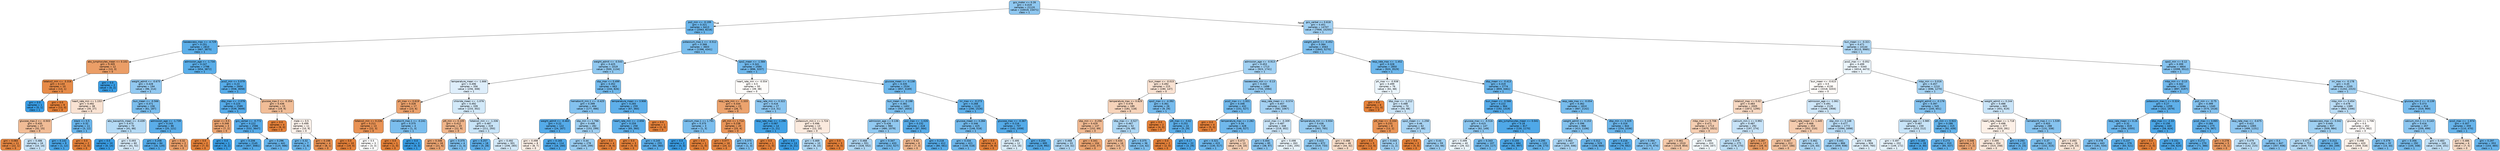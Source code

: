 digraph Tree {
node [shape=box, style="filled, rounded", color="black", fontname="helvetica"] ;
edge [fontname="helvetica"] ;
0 [label="gcs_motor <= 0.26\ngini = 0.419\nsamples = 21120\nvalue = [10019, 23471]\nclass = 1", fillcolor="#8ec7f0"] ;
1 [label="po2_min <= -0.199\ngini = 0.321\nsamples = 6413\nvalue = [2063, 8216]\nclass = 1", fillcolor="#6bb6ec"] ;
0 -> 1 [labeldistance=2.5, labelangle=45, headlabel="True"] ;
2 [label="baseexcess_max <= -4.729\ngini = 0.251\nsamples = 2810\nvalue = [667, 3875]\nclass = 1", fillcolor="#5baee9"] ;
1 -> 2 ;
3 [label="abs_lymphocytes_mean <= 0.102\ngini = 0.305\nsamples = 12\nvalue = [13, 3]\nclass = 0", fillcolor="#eb9e67"] ;
2 -> 3 ;
4 [label="totalco2_min <= -3.316\ngini = 0.133\nsamples = 10\nvalue = [13, 1]\nclass = 0", fillcolor="#e78b48"] ;
3 -> 4 ;
5 [label="gini = 0.0\nsamples = 1\nvalue = [0, 1]\nclass = 1", fillcolor="#399de5"] ;
4 -> 5 ;
6 [label="gini = 0.0\nsamples = 9\nvalue = [13, 0]\nclass = 0", fillcolor="#e58139"] ;
4 -> 6 ;
7 [label="gini = 0.0\nsamples = 2\nvalue = [0, 2]\nclass = 1", fillcolor="#399de5"] ;
3 -> 7 ;
8 [label="admission_age <= -1.734\ngini = 0.247\nsamples = 2798\nvalue = [654, 3872]\nclass = 1", fillcolor="#5aaee9"] ;
2 -> 8 ;
9 [label="weight_admit <= -0.675\ngini = 0.428\nsamples = 194\nvalue = [96, 214]\nclass = 1", fillcolor="#92c9f1"] ;
8 -> 9 ;
10 [label="heart_rate_min <= 1.153\ngini = 0.492\nsamples = 38\nvalue = [35, 27]\nclass = 0", fillcolor="#f9e2d2"] ;
9 -> 10 ;
11 [label="glucose_max.2 <= -0.503\ngini = 0.435\nsamples = 27\nvalue = [32, 15]\nclass = 0", fillcolor="#f1bc96"] ;
10 -> 11 ;
12 [label="gini = 0.083\nsamples = 11\nvalue = [22, 1]\nclass = 0", fillcolor="#e68742"] ;
11 -> 12 ;
13 [label="gini = 0.486\nsamples = 16\nvalue = [10, 14]\nclass = 1", fillcolor="#c6e3f8"] ;
11 -> 13 ;
14 [label="black <= 0.5\ngini = 0.32\nsamples = 11\nvalue = [3, 12]\nclass = 1", fillcolor="#6ab6ec"] ;
10 -> 14 ;
15 [label="gini = 0.142\nsamples = 9\nvalue = [1, 12]\nclass = 1", fillcolor="#49a5e7"] ;
14 -> 15 ;
16 [label="gini = 0.0\nsamples = 2\nvalue = [2, 0]\nclass = 0", fillcolor="#e58139"] ;
14 -> 16 ;
17 [label="bun_mean <= -0.566\ngini = 0.371\nsamples = 156\nvalue = [61, 187]\nclass = 1", fillcolor="#7abded"] ;
9 -> 17 ;
18 [label="abs_basophils_mean <= -0.439\ngini = 0.473\nsamples = 70\nvalue = [41, 66]\nclass = 1", fillcolor="#b4daf5"] ;
17 -> 18 ;
19 [label="gini = 0.0\nsamples = 10\nvalue = [0, 14]\nclass = 1", fillcolor="#399de5"] ;
18 -> 19 ;
20 [label="gini = 0.493\nsamples = 60\nvalue = [41, 52]\nclass = 1", fillcolor="#d5eafa"] ;
18 -> 20 ;
21 [label="admission_age <= -1.739\ngini = 0.243\nsamples = 86\nvalue = [20, 121]\nclass = 1", fillcolor="#5aade9"] ;
17 -> 21 ;
22 [label="gini = 0.208\nsamples = 84\nvalue = [16, 120]\nclass = 1", fillcolor="#53aae8"] ;
21 -> 22 ;
23 [label="gini = 0.32\nsamples = 2\nvalue = [4, 1]\nclass = 0", fillcolor="#eca06a"] ;
21 -> 23 ;
24 [label="pco2_min <= 5.079\ngini = 0.23\nsamples = 2604\nvalue = [558, 3658]\nclass = 1", fillcolor="#57ace9"] ;
8 -> 24 ;
25 [label="dbp_max <= -2.076\ngini = 0.224\nsamples = 2589\nvalue = [539, 3649]\nclass = 1", fillcolor="#56abe9"] ;
24 -> 25 ;
26 [label="asian <= 0.5\ngini = 0.346\nsamples = 3\nvalue = [7, 2]\nclass = 0", fillcolor="#eca572"] ;
25 -> 26 ;
27 [label="gini = 0.0\nsamples = 2\nvalue = [7, 0]\nclass = 0", fillcolor="#e58139"] ;
26 -> 27 ;
28 [label="gini = 0.0\nsamples = 1\nvalue = [0, 2]\nclass = 1", fillcolor="#399de5"] ;
26 -> 28 ;
29 [label="gcs_verbal <= -0.772\ngini = 0.222\nsamples = 2586\nvalue = [532, 3647]\nclass = 1", fillcolor="#56abe9"] ;
25 -> 29 ;
30 [label="gini = 0.206\nsamples = 2145\nvalue = [407, 3081]\nclass = 1", fillcolor="#53aae8"] ;
29 -> 30 ;
31 [label="gini = 0.296\nsamples = 441\nvalue = [125, 566]\nclass = 1", fillcolor="#65b3eb"] ;
29 -> 31 ;
32 [label="glucose_max.2 <= -0.354\ngini = 0.436\nsamples = 15\nvalue = [19, 9]\nclass = 0", fillcolor="#f1bd97"] ;
24 -> 32 ;
33 [label="gini = 0.0\nsamples = 4\nvalue = [9, 0]\nclass = 0", fillcolor="#e58139"] ;
32 -> 33 ;
34 [label="male <= 0.5\ngini = 0.499\nsamples = 11\nvalue = [10, 9]\nclass = 0", fillcolor="#fcf2eb"] ;
32 -> 34 ;
35 [label="gini = 0.32\nsamples = 7\nvalue = [2, 8]\nclass = 1", fillcolor="#6ab6ec"] ;
34 -> 35 ;
36 [label="gini = 0.198\nsamples = 4\nvalue = [8, 1]\nclass = 0", fillcolor="#e89152"] ;
34 -> 36 ;
37 [label="potassium_max.1 <= -0.512\ngini = 0.368\nsamples = 3603\nvalue = [1396, 4341]\nclass = 1", fillcolor="#79bded"] ;
1 -> 37 ;
38 [label="weight_admit <= -0.543\ngini = 0.425\nsamples = 1019\nvalue = [500, 1134]\nclass = 1", fillcolor="#90c8f0"] ;
37 -> 38 ;
39 [label="temperature_mean <= -1.666\ngini = 0.496\nsamples = 356\nvalue = [256, 308]\nclass = 1", fillcolor="#deeefb"] ;
38 -> 39 ;
40 [label="ph_max <= 0.619\ngini = 0.328\nsamples = 17\nvalue = [23, 6]\nclass = 0", fillcolor="#eca26d"] ;
39 -> 40 ;
41 [label="totalco2_min <= 0.226\ngini = 0.211\nsamples = 13\nvalue = [22, 3]\nclass = 0", fillcolor="#e99254"] ;
40 -> 41 ;
42 [label="gini = 0.0\nsamples = 10\nvalue = [19, 0]\nclass = 0", fillcolor="#e58139"] ;
41 -> 42 ;
43 [label="gini = 0.5\nsamples = 3\nvalue = [3, 3]\nclass = 0", fillcolor="#ffffff"] ;
41 -> 43 ;
44 [label="hematocrit_max.1 <= -0.241\ngini = 0.375\nsamples = 4\nvalue = [1, 3]\nclass = 1", fillcolor="#7bbeee"] ;
40 -> 44 ;
45 [label="gini = 0.0\nsamples = 1\nvalue = [1, 0]\nclass = 0", fillcolor="#e58139"] ;
44 -> 45 ;
46 [label="gini = 0.0\nsamples = 3\nvalue = [0, 3]\nclass = 1", fillcolor="#399de5"] ;
44 -> 46 ;
47 [label="chloride_mean <= -1.076\ngini = 0.492\nsamples = 339\nvalue = [233, 302]\nclass = 1", fillcolor="#d2e9f9"] ;
39 -> 47 ;
48 [label="ptt_min <= 0.105\ngini = 0.412\nsamples = 20\nvalue = [22, 9]\nclass = 0", fillcolor="#f0b58a"] ;
47 -> 48 ;
49 [label="gini = 0.346\nsamples = 16\nvalue = [21, 6]\nclass = 0", fillcolor="#eca572"] ;
48 -> 49 ;
50 [label="gini = 0.375\nsamples = 4\nvalue = [1, 3]\nclass = 1", fillcolor="#7bbeee"] ;
48 -> 50 ;
51 [label="totalco2_min <= -1.336\ngini = 0.487\nsamples = 319\nvalue = [211, 293]\nclass = 1", fillcolor="#c8e4f8"] ;
47 -> 51 ;
52 [label="gini = 0.257\nsamples = 18\nvalue = [5, 28]\nclass = 1", fillcolor="#5caeea"] ;
51 -> 52 ;
53 [label="gini = 0.492\nsamples = 301\nvalue = [206, 265]\nclass = 1", fillcolor="#d3e9f9"] ;
51 -> 53 ;
54 [label="sbp_max <= 0.499\ngini = 0.352\nsamples = 663\nvalue = [244, 826]\nclass = 1", fillcolor="#73baed"] ;
38 -> 54 ;
55 [label="hematocrit_min.1 <= -0.425\ngini = 0.399\nsamples = 404\nvalue = [177, 466]\nclass = 1", fillcolor="#84c2ef"] ;
54 -> 55 ;
56 [label="weight_admit <= -0.463\ngini = 0.22\nsamples = 122\nvalue = [24, 167]\nclass = 1", fillcolor="#55abe9"] ;
55 -> 56 ;
57 [label="gini = 0.498\nsamples = 8\nvalue = [8, 7]\nclass = 0", fillcolor="#fcefe6"] ;
56 -> 57 ;
58 [label="gini = 0.165\nsamples = 114\nvalue = [16, 160]\nclass = 1", fillcolor="#4da7e8"] ;
56 -> 58 ;
59 [label="sbp_min <= 1.766\ngini = 0.448\nsamples = 282\nvalue = [153, 299]\nclass = 1", fillcolor="#9ecff2"] ;
55 -> 59 ;
60 [label="gini = 0.44\nsamples = 278\nvalue = [145, 299]\nclass = 1", fillcolor="#99cdf2"] ;
59 -> 60 ;
61 [label="gini = 0.0\nsamples = 4\nvalue = [8, 0]\nclass = 0", fillcolor="#e58139"] ;
59 -> 61 ;
62 [label="temperature_mean <= 3.908\ngini = 0.265\nsamples = 259\nvalue = [67, 360]\nclass = 1", fillcolor="#5eafea"] ;
54 -> 62 ;
63 [label="heart_rate_min <= -2.656\ngini = 0.259\nsamples = 258\nvalue = [65, 360]\nclass = 1", fillcolor="#5dafea"] ;
62 -> 63 ;
64 [label="gini = 0.0\nsamples = 3\nvalue = [5, 0]\nclass = 0", fillcolor="#e58139"] ;
63 -> 64 ;
65 [label="gini = 0.245\nsamples = 255\nvalue = [60, 360]\nclass = 1", fillcolor="#5aade9"] ;
63 -> 65 ;
66 [label="gini = 0.0\nsamples = 1\nvalue = [2, 0]\nclass = 0", fillcolor="#e58139"] ;
62 -> 66 ;
67 [label="spo2_mean <= -1.584\ngini = 0.341\nsamples = 2584\nvalue = [896, 3207]\nclass = 1", fillcolor="#70b8ec"] ;
37 -> 67 ;
68 [label="heart_rate_min <= -0.554\ngini = 0.5\nsamples = 50\nvalue = [39, 38]\nclass = 0", fillcolor="#fefcfa"] ;
67 -> 68 ;
69 [label="resp_rate_min <= -1.333\ngini = 0.334\nsamples = 23\nvalue = [26, 7]\nclass = 0", fillcolor="#eca36e"] ;
68 -> 69 ;
70 [label="calcium_max.1 <= 1.791\ngini = 0.375\nsamples = 3\nvalue = [1, 3]\nclass = 1", fillcolor="#7bbeee"] ;
69 -> 70 ;
71 [label="gini = 0.0\nsamples = 2\nvalue = [0, 3]\nclass = 1", fillcolor="#399de5"] ;
70 -> 71 ;
72 [label="gini = 0.0\nsamples = 1\nvalue = [1, 0]\nclass = 0", fillcolor="#e58139"] ;
70 -> 72 ;
73 [label="ptt_min <= 1.714\ngini = 0.238\nsamples = 20\nvalue = [25, 4]\nclass = 0", fillcolor="#e99559"] ;
69 -> 73 ;
74 [label="gini = 0.077\nsamples = 16\nvalue = [24, 1]\nclass = 0", fillcolor="#e68641"] ;
73 -> 74 ;
75 [label="gini = 0.375\nsamples = 4\nvalue = [1, 3]\nclass = 1", fillcolor="#7bbeee"] ;
73 -> 75 ;
76 [label="resp_rate_min <= 0.322\ngini = 0.416\nsamples = 27\nvalue = [13, 31]\nclass = 1", fillcolor="#8cc6f0"] ;
68 -> 76 ;
77 [label="resp_rate_max <= -1.296\ngini = 0.087\nsamples = 14\nvalue = [1, 21]\nclass = 1", fillcolor="#42a2e6"] ;
76 -> 77 ;
78 [label="gini = 0.0\nsamples = 1\nvalue = [1, 0]\nclass = 0", fillcolor="#e58139"] ;
77 -> 78 ;
79 [label="gini = 0.0\nsamples = 13\nvalue = [0, 21]\nclass = 1", fillcolor="#399de5"] ;
77 -> 79 ;
80 [label="potassium_min.1 <= 1.724\ngini = 0.496\nsamples = 13\nvalue = [12, 10]\nclass = 0", fillcolor="#fbeade"] ;
76 -> 80 ;
81 [label="gini = 0.469\nsamples = 10\nvalue = [6, 10]\nclass = 1", fillcolor="#b0d8f5"] ;
80 -> 81 ;
82 [label="gini = 0.0\nsamples = 3\nvalue = [6, 0]\nclass = 0", fillcolor="#e58139"] ;
80 -> 82 ;
83 [label="glucose_mean <= -0.138\ngini = 0.335\nsamples = 2534\nvalue = [857, 3169]\nclass = 1", fillcolor="#6fb8ec"] ;
67 -> 83 ;
84 [label="bun_mean <= -0.198\ngini = 0.381\nsamples = 1402\nvalue = [567, 1643]\nclass = 1", fillcolor="#7dbfee"] ;
83 -> 84 ;
85 [label="admission_age <= 0.136\ngini = 0.426\nsamples = 984\nvalue = [480, 1079]\nclass = 1", fillcolor="#91c9f1"] ;
84 -> 85 ;
86 [label="gini = 0.468\nsamples = 551\nvalue = [328, 552]\nclass = 1", fillcolor="#afd7f4"] ;
85 -> 86 ;
87 [label="gini = 0.347\nsamples = 433\nvalue = [152, 527]\nclass = 1", fillcolor="#72b9ec"] ;
85 -> 87 ;
88 [label="po2_max <= -1.026\ngini = 0.232\nsamples = 418\nvalue = [87, 564]\nclass = 1", fillcolor="#58ace9"] ;
84 -> 88 ;
89 [label="gini = 0.42\nsamples = 6\nvalue = [7, 3]\nclass = 0", fillcolor="#f0b78e"] ;
88 -> 89 ;
90 [label="gini = 0.218\nsamples = 412\nvalue = [80, 561]\nclass = 1", fillcolor="#55abe9"] ;
88 -> 90 ;
91 [label="inr_max <= -0.273\ngini = 0.268\nsamples = 1132\nvalue = [290, 1526]\nclass = 1", fillcolor="#5fb0ea"] ;
83 -> 91 ;
92 [label="glucose_mean <= 3.284\ngini = 0.346\nsamples = 425\nvalue = [148, 518]\nclass = 1", fillcolor="#72b9ec"] ;
91 -> 92 ;
93 [label="gini = 0.334\nsamples = 421\nvalue = [139, 518]\nclass = 1", fillcolor="#6eb7ec"] ;
92 -> 93 ;
94 [label="gini = 0.0\nsamples = 4\nvalue = [9, 0]\nclass = 0", fillcolor="#e58139"] ;
92 -> 94 ;
95 [label="glucose_max <= -0.367\ngini = 0.216\nsamples = 707\nvalue = [142, 1008]\nclass = 1", fillcolor="#55abe9"] ;
91 -> 95 ;
96 [label="gini = 0.495\nsamples = 12\nvalue = [13, 16]\nclass = 1", fillcolor="#daedfa"] ;
95 -> 96 ;
97 [label="gini = 0.204\nsamples = 695\nvalue = [129, 992]\nclass = 1", fillcolor="#53aae8"] ;
95 -> 97 ;
98 [label="gcs_verbal <= 0.618\ngini = 0.451\nsamples = 14707\nvalue = [7956, 15255]\nclass = 1", fillcolor="#a0d0f3"] ;
0 -> 98 [labeldistance=2.5, labelangle=-45, headlabel="False"] ;
99 [label="weight_admit <= -0.452\ngini = 0.384\nsamples = 4563\nvalue = [1843, 5270]\nclass = 1", fillcolor="#7ebfee"] ;
98 -> 99 ;
100 [label="admission_age <= -0.913\ngini = 0.453\nsamples = 1713\nvalue = [923, 1741]\nclass = 1", fillcolor="#a2d1f3"] ;
99 -> 100 ;
101 [label="bun_mean <= -0.015\ngini = 0.492\nsamples = 215\nvalue = [190, 147]\nclass = 0", fillcolor="#f9e2d2"] ;
100 -> 101 ;
102 [label="temperature_max <= 0.829\ngini = 0.478\nsamples = 189\nvalue = [181, 118]\nclass = 0", fillcolor="#f6d3ba"] ;
101 -> 102 ;
103 [label="sbp_min <= -0.256\ngini = 0.429\nsamples = 137\nvalue = [152, 69]\nclass = 0", fillcolor="#f1ba93"] ;
102 -> 103 ;
104 [label="gini = 0.468\nsamples = 33\nvalue = [19, 32]\nclass = 1", fillcolor="#afd7f4"] ;
103 -> 104 ;
105 [label="gini = 0.341\nsamples = 104\nvalue = [133, 37]\nclass = 0", fillcolor="#eca470"] ;
103 -> 105 ;
106 [label="dbp_max <= -0.527\ngini = 0.467\nsamples = 52\nvalue = [29, 49]\nclass = 1", fillcolor="#aed7f4"] ;
102 -> 106 ;
107 [label="gini = 0.434\nsamples = 16\nvalue = [15, 7]\nclass = 0", fillcolor="#f1bc95"] ;
106 -> 107 ;
108 [label="gini = 0.375\nsamples = 36\nvalue = [14, 42]\nclass = 1", fillcolor="#7bbeee"] ;
106 -> 108 ;
109 [label="spo2_max <= -4.392\ngini = 0.361\nsamples = 26\nvalue = [9, 29]\nclass = 1", fillcolor="#76bbed"] ;
101 -> 109 ;
110 [label="gini = 0.0\nsamples = 2\nvalue = [4, 0]\nclass = 0", fillcolor="#e58139"] ;
109 -> 110 ;
111 [label="ptt_max <= -0.62\ngini = 0.251\nsamples = 24\nvalue = [5, 29]\nclass = 1", fillcolor="#5baee9"] ;
109 -> 111 ;
112 [label="gini = 0.0\nsamples = 2\nvalue = [2, 0]\nclass = 0", fillcolor="#e58139"] ;
111 -> 112 ;
113 [label="gini = 0.17\nsamples = 22\nvalue = [3, 29]\nclass = 1", fillcolor="#4da7e8"] ;
111 -> 113 ;
114 [label="baseexcess_min <= -0.13\ngini = 0.432\nsamples = 1498\nvalue = [733, 1594]\nclass = 1", fillcolor="#94caf1"] ;
100 -> 114 ;
115 [label="pco2_max <= -1.931\ngini = 0.346\nsamples = 432\nvalue = [151, 527]\nclass = 1", fillcolor="#72b9ec"] ;
114 -> 115 ;
116 [label="gini = 0.0\nsamples = 4\nvalue = [5, 0]\nclass = 0", fillcolor="#e58139"] ;
115 -> 116 ;
117 [label="temperature_max <= 2.282\ngini = 0.34\nsamples = 428\nvalue = [146, 527]\nclass = 1", fillcolor="#70b8ec"] ;
115 -> 117 ;
118 [label="gini = 0.321\nsamples = 415\nvalue = [130, 517]\nclass = 1", fillcolor="#6bb6ec"] ;
117 -> 118 ;
119 [label="gini = 0.473\nsamples = 13\nvalue = [16, 10]\nclass = 0", fillcolor="#f5d0b5"] ;
117 -> 119 ;
120 [label="resp_rate_mean <= -0.574\ngini = 0.457\nsamples = 1066\nvalue = [582, 1067]\nclass = 1", fillcolor="#a5d2f3"] ;
114 -> 120 ;
121 [label="pco2_max <= -0.309\ngini = 0.487\nsamples = 348\nvalue = [219, 302]\nclass = 1", fillcolor="#c9e4f8"] ;
120 -> 121 ;
122 [label="gini = 0.404\nsamples = 85\nvalue = [38, 97]\nclass = 1", fillcolor="#87c3ef"] ;
121 -> 122 ;
123 [label="gini = 0.498\nsamples = 263\nvalue = [181, 205]\nclass = 1", fillcolor="#e8f4fc"] ;
121 -> 123 ;
124 [label="temperature_min <= 0.934\ngini = 0.436\nsamples = 718\nvalue = [363, 765]\nclass = 1", fillcolor="#97ccf1"] ;
120 -> 124 ;
125 [label="gini = 0.423\nsamples = 672\nvalue = [319, 733]\nclass = 1", fillcolor="#8fc8f0"] ;
124 -> 125 ;
126 [label="gini = 0.488\nsamples = 46\nvalue = [44, 32]\nclass = 0", fillcolor="#f8ddc9"] ;
124 -> 126 ;
127 [label="resp_rate_max <= -1.452\ngini = 0.328\nsamples = 2850\nvalue = [920, 3529]\nclass = 1", fillcolor="#6db7ec"] ;
99 -> 127 ;
128 [label="ph_max <= -0.938\ngini = 0.499\nsamples = 76\nvalue = [61, 68]\nclass = 1", fillcolor="#ebf5fc"] ;
127 -> 128 ;
129 [label="gini = 0.0\nsamples = 6\nvalue = [11, 0]\nclass = 0", fillcolor="#e58139"] ;
128 -> 129 ;
130 [label="dbp_max <= -1.212\ngini = 0.488\nsamples = 70\nvalue = [50, 68]\nclass = 1", fillcolor="#cbe5f8"] ;
128 -> 130 ;
131 [label="ptt_max <= -0.334\ngini = 0.231\nsamples = 8\nvalue = [13, 2]\nclass = 0", fillcolor="#e99457"] ;
130 -> 131 ;
132 [label="gini = 0.0\nsamples = 5\nvalue = [12, 0]\nclass = 0", fillcolor="#e58139"] ;
131 -> 132 ;
133 [label="gini = 0.444\nsamples = 3\nvalue = [1, 2]\nclass = 1", fillcolor="#9ccef2"] ;
131 -> 133 ;
134 [label="spo2_mean <= -1.258\ngini = 0.46\nsamples = 62\nvalue = [37, 66]\nclass = 1", fillcolor="#a8d4f4"] ;
130 -> 134 ;
135 [label="gini = 0.0\nsamples = 3\nvalue = [5, 0]\nclass = 0", fillcolor="#e58139"] ;
134 -> 135 ;
136 [label="gini = 0.44\nsamples = 59\nvalue = [32, 66]\nclass = 1", fillcolor="#99cdf2"] ;
134 -> 136 ;
137 [label="dbp_mean <= -0.413\ngini = 0.319\nsamples = 2774\nvalue = [859, 3461]\nclass = 1", fillcolor="#6ab5eb"] ;
127 -> 137 ;
138 [label="bun_mean <= -0.566\ngini = 0.222\nsamples = 964\nvalue = [192, 1319]\nclass = 1", fillcolor="#56abe9"] ;
137 -> 138 ;
139 [label="glucose_max <= -0.516\ngini = 0.415\nsamples = 147\nvalue = [62, 149]\nclass = 1", fillcolor="#8bc6f0"] ;
138 -> 139 ;
140 [label="gini = 0.499\nsamples = 40\nvalue = [29, 32]\nclass = 1", fillcolor="#ecf6fd"] ;
139 -> 140 ;
141 [label="gini = 0.343\nsamples = 107\nvalue = [33, 117]\nclass = 1", fillcolor="#71b9ec"] ;
139 -> 141 ;
142 [label="abs_lymphocytes_mean <= 0.041\ngini = 0.18\nsamples = 817\nvalue = [130, 1170]\nclass = 1", fillcolor="#4fa8e8"] ;
138 -> 142 ;
143 [label="gini = 0.155\nsamples = 684\nvalue = [92, 997]\nclass = 1", fillcolor="#4ba6e7"] ;
142 -> 143 ;
144 [label="gini = 0.295\nsamples = 133\nvalue = [38, 173]\nclass = 1", fillcolor="#64b3eb"] ;
142 -> 144 ;
145 [label="resp_rate_max <= -0.054\ngini = 0.362\nsamples = 1810\nvalue = [667, 2142]\nclass = 1", fillcolor="#77bced"] ;
137 -> 145 ;
146 [label="weight_admit <= 0.153\ngini = 0.396\nsamples = 966\nvalue = [413, 1106]\nclass = 1", fillcolor="#83c2ef"] ;
145 -> 146 ;
147 [label="gini = 0.463\nsamples = 437\nvalue = [255, 446]\nclass = 1", fillcolor="#aad5f4"] ;
146 -> 147 ;
148 [label="gini = 0.312\nsamples = 529\nvalue = [158, 660]\nclass = 1", fillcolor="#68b4eb"] ;
146 -> 148 ;
149 [label="dbp_min <= 0.329\ngini = 0.316\nsamples = 844\nvalue = [254, 1036]\nclass = 1", fillcolor="#6ab5eb"] ;
145 -> 149 ;
150 [label="gini = 0.216\nsamples = 427\nvalue = [79, 562]\nclass = 1", fillcolor="#55abe9"] ;
149 -> 150 ;
151 [label="gini = 0.394\nsamples = 417\nvalue = [175, 474]\nclass = 1", fillcolor="#82c1ef"] ;
149 -> 151 ;
152 [label="bun_mean <= -0.321\ngini = 0.471\nsamples = 10144\nvalue = [6113, 9985]\nclass = 1", fillcolor="#b2d9f5"] ;
98 -> 152 ;
153 [label="pco2_max <= -0.052\ngini = 0.499\nsamples = 5340\nvalue = [4014, 4473]\nclass = 1", fillcolor="#ebf5fc"] ;
152 -> 153 ;
154 [label="bun_mean <= -0.615\ngini = 0.5\nsamples = 4130\nvalue = [3318, 3203]\nclass = 0", fillcolor="#fefbf8"] ;
153 -> 154 ;
155 [label="totalco2_max <= 0.02\ngini = 0.483\nsamples = 2005\nvalue = [1872, 1295]\nclass = 0", fillcolor="#f7d8c2"] ;
154 -> 155 ;
156 [label="mbp_max <= 0.708\ngini = 0.471\nsamples = 1713\nvalue = [1675, 1021]\nclass = 0", fillcolor="#f5ceb2"] ;
155 -> 156 ;
157 [label="gini = 0.461\nsamples = 1510\nvalue = [1519, 854]\nclass = 0", fillcolor="#f4c8a8"] ;
156 -> 157 ;
158 [label="gini = 0.499\nsamples = 203\nvalue = [156, 167]\nclass = 1", fillcolor="#f2f9fd"] ;
156 -> 158 ;
159 [label="calcium_min.1 <= 0.992\ngini = 0.487\nsamples = 292\nvalue = [197, 274]\nclass = 1", fillcolor="#c7e3f8"] ;
155 -> 159 ;
160 [label="gini = 0.479\nsamples = 275\nvalue = [178, 270]\nclass = 1", fillcolor="#bcdef6"] ;
159 -> 160 ;
161 [label="gini = 0.287\nsamples = 17\nvalue = [19, 4]\nclass = 0", fillcolor="#ea9c63"] ;
159 -> 161 ;
162 [label="admission_age <= -1.061\ngini = 0.491\nsamples = 2125\nvalue = [1446, 1908]\nclass = 1", fillcolor="#cfe7f9"] ;
154 -> 162 ;
163 [label="heart_rate_mean <= 1.445\ngini = 0.468\nsamples = 353\nvalue = [352, 210]\nclass = 0", fillcolor="#f5ccaf"] ;
162 -> 163 ;
164 [label="gini = 0.447\nsamples = 312\nvalue = [327, 166]\nclass = 0", fillcolor="#f2c19e"] ;
163 -> 164 ;
165 [label="gini = 0.462\nsamples = 41\nvalue = [25, 44]\nclass = 1", fillcolor="#aad5f4"] ;
163 -> 165 ;
166 [label="sbp_min <= 0.148\ngini = 0.477\nsamples = 1772\nvalue = [1094, 1698]\nclass = 1", fillcolor="#b9dcf6"] ;
162 -> 166 ;
167 [label="gini = 0.441\nsamples = 866\nvalue = [459, 938]\nclass = 1", fillcolor="#9acdf2"] ;
166 -> 167 ;
168 [label="gini = 0.496\nsamples = 906\nvalue = [635, 760]\nclass = 1", fillcolor="#deeffb"] ;
166 -> 168 ;
169 [label="mbp_min <= 0.016\ngini = 0.457\nsamples = 1210\nvalue = [696, 1270]\nclass = 1", fillcolor="#a6d3f3"] ;
153 -> 169 ;
170 [label="weight_admit <= -0.176\ngini = 0.397\nsamples = 545\nvalue = [245, 651]\nclass = 1", fillcolor="#84c2ef"] ;
169 -> 170 ;
171 [label="admission_age <= 0.985\ngini = 0.487\nsamples = 230\nvalue = [153, 212]\nclass = 1", fillcolor="#c8e4f8"] ;
170 -> 171 ;
172 [label="gini = 0.497\nsamples = 202\nvalue = [149, 172]\nclass = 1", fillcolor="#e5f2fc"] ;
171 -> 172 ;
173 [label="gini = 0.165\nsamples = 28\nvalue = [4, 40]\nclass = 1", fillcolor="#4da7e8"] ;
171 -> 173 ;
174 [label="ph_min <= 0.922\ngini = 0.286\nsamples = 315\nvalue = [92, 439]\nclass = 1", fillcolor="#62b2ea"] ;
170 -> 174 ;
175 [label="gini = 0.273\nsamples = 310\nvalue = [85, 437]\nclass = 1", fillcolor="#60b0ea"] ;
174 -> 175 ;
176 [label="gini = 0.346\nsamples = 5\nvalue = [7, 2]\nclass = 0", fillcolor="#eca572"] ;
174 -> 176 ;
177 [label="weight_admit <= 0.244\ngini = 0.488\nsamples = 665\nvalue = [451, 619]\nclass = 1", fillcolor="#c9e4f8"] ;
169 -> 177 ;
178 [label="heart_rate_mean <= 1.718\ngini = 0.498\nsamples = 377\nvalue = [320, 281]\nclass = 0", fillcolor="#fcf0e7"] ;
177 -> 178 ;
179 [label="gini = 0.495\nsamples = 354\nvalue = [315, 258]\nclass = 0", fillcolor="#fae8db"] ;
178 -> 179 ;
180 [label="gini = 0.293\nsamples = 23\nvalue = [5, 23]\nclass = 1", fillcolor="#64b2eb"] ;
178 -> 180 ;
181 [label="hematocrit_max.1 <= 1.539\ngini = 0.403\nsamples = 288\nvalue = [131, 338]\nclass = 1", fillcolor="#86c3ef"] ;
177 -> 181 ;
182 [label="gini = 0.37\nsamples = 262\nvalue = [102, 315]\nclass = 1", fillcolor="#79bded"] ;
181 -> 182 ;
183 [label="gini = 0.493\nsamples = 26\nvalue = [29, 23]\nclass = 0", fillcolor="#fae5d6"] ;
181 -> 183 ;
184 [label="spo2_min <= 0.12\ngini = 0.399\nsamples = 4804\nvalue = [2099, 5512]\nclass = 1", fillcolor="#84c2ef"] ;
152 -> 184 ;
185 [label="mbp_min <= -0.13\ngini = 0.342\nsamples = 2599\nvalue = [897, 3197]\nclass = 1", fillcolor="#71b8ec"] ;
184 -> 185 ;
186 [label="potassium_max.1 <= 0.324\ngini = 0.27\nsamples = 1259\nvalue = [322, 1679]\nclass = 1", fillcolor="#5fb0ea"] ;
185 -> 186 ;
187 [label="resp_rate_mean <= 0.26\ngini = 0.32\nsamples = 819\nvalue = [264, 1055]\nclass = 1", fillcolor="#6bb6ec"] ;
186 -> 187 ;
188 [label="gini = 0.378\nsamples = 443\nvalue = [181, 534]\nclass = 1", fillcolor="#7cbeee"] ;
187 -> 188 ;
189 [label="gini = 0.237\nsamples = 376\nvalue = [83, 521]\nclass = 1", fillcolor="#59ade9"] ;
187 -> 189 ;
190 [label="dbp_max <= -2.33\ngini = 0.156\nsamples = 440\nvalue = [58, 624]\nclass = 1", fillcolor="#4ba6e7"] ;
186 -> 190 ;
191 [label="gini = 0.0\nsamples = 1\nvalue = [2, 0]\nclass = 0", fillcolor="#e58139"] ;
190 -> 191 ;
192 [label="gini = 0.151\nsamples = 439\nvalue = [56, 624]\nclass = 1", fillcolor="#4ba6e7"] ;
190 -> 192 ;
193 [label="po2_min <= -0.75\ngini = 0.399\nsamples = 1340\nvalue = [575, 1518]\nclass = 1", fillcolor="#84c2ef"] ;
185 -> 193 ;
194 [label="pco2_max <= 3.065\ngini = 0.284\nsamples = 275\nvalue = [76, 367]\nclass = 1", fillcolor="#62b1ea"] ;
193 -> 194 ;
195 [label="gini = 0.272\nsamples = 270\nvalue = [71, 366]\nclass = 1", fillcolor="#5fb0ea"] ;
194 -> 195 ;
196 [label="gini = 0.278\nsamples = 5\nvalue = [5, 1]\nclass = 0", fillcolor="#ea9a61"] ;
194 -> 196 ;
197 [label="resp_rate_max <= -0.675\ngini = 0.422\nsamples = 1065\nvalue = [499, 1151]\nclass = 1", fillcolor="#8fc7f0"] ;
193 -> 197 ;
198 [label="gini = 0.479\nsamples = 218\nvalue = [142, 215]\nclass = 1", fillcolor="#bcdef6"] ;
197 -> 198 ;
199 [label="gini = 0.4\nsamples = 847\nvalue = [357, 936]\nclass = 1", fillcolor="#85c2ef"] ;
197 -> 199 ;
200 [label="inr_max <= -0.178\ngini = 0.45\nsamples = 2205\nvalue = [1202, 2315]\nclass = 1", fillcolor="#a0d0f2"] ;
184 -> 200 ;
201 [label="mbp_min <= 0.454\ngini = 0.478\nsamples = 1389\nvalue = [883, 1346]\nclass = 1", fillcolor="#bbddf6"] ;
200 -> 201 ;
202 [label="baseexcess_max <= 0.042\ngini = 0.449\nsamples = 937\nvalue = [509, 984]\nclass = 1", fillcolor="#9fd0f2"] ;
201 -> 202 ;
203 [label="gini = 0.471\nsamples = 753\nvalue = [449, 735]\nclass = 1", fillcolor="#b2d9f5"] ;
202 -> 203 ;
204 [label="gini = 0.313\nsamples = 184\nvalue = [60, 249]\nclass = 1", fillcolor="#69b5eb"] ;
202 -> 204 ;
205 [label="glucose_min <= 1.706\ngini = 0.5\nsamples = 452\nvalue = [374, 362]\nclass = 0", fillcolor="#fefbf9"] ;
201 -> 205 ;
206 [label="gini = 0.498\nsamples = 420\nvalue = [359, 318]\nclass = 0", fillcolor="#fcf1e8"] ;
205 -> 206 ;
207 [label="gini = 0.379\nsamples = 32\nvalue = [15, 44]\nclass = 1", fillcolor="#7cbeee"] ;
205 -> 207 ;
208 [label="glucose_min.2 <= -0.139\ngini = 0.373\nsamples = 816\nvalue = [319, 969]\nclass = 1", fillcolor="#7abdee"] ;
200 -> 208 ;
209 [label="calcium_min.1 <= 0.143\ngini = 0.416\nsamples = 457\nvalue = [209, 499]\nclass = 1", fillcolor="#8cc6f0"] ;
208 -> 209 ;
210 [label="gini = 0.356\nsamples = 292\nvalue = [105, 348]\nclass = 1", fillcolor="#75bbed"] ;
209 -> 210 ;
211 [label="gini = 0.483\nsamples = 165\nvalue = [104, 151]\nclass = 1", fillcolor="#c1e0f7"] ;
209 -> 211 ;
212 [label="pco2_max <= -1.974\ngini = 0.307\nsamples = 359\nvalue = [110, 470]\nclass = 1", fillcolor="#67b4eb"] ;
208 -> 212 ;
213 [label="gini = 0.486\nsamples = 6\nvalue = [7, 5]\nclass = 0", fillcolor="#f8dbc6"] ;
212 -> 213 ;
214 [label="gini = 0.297\nsamples = 353\nvalue = [103, 465]\nclass = 1", fillcolor="#65b3eb"] ;
212 -> 214 ;
}